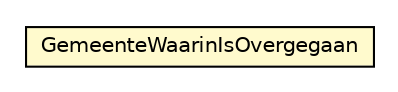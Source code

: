 #!/usr/local/bin/dot
#
# Class diagram 
# Generated by UMLGraph version R5_6-24-gf6e263 (http://www.umlgraph.org/)
#

digraph G {
	edge [fontname="Helvetica",fontsize=10,labelfontname="Helvetica",labelfontsize=10];
	node [fontname="Helvetica",fontsize=10,shape=plaintext];
	nodesep=0.25;
	ranksep=0.5;
	// nl.egem.stuf.sector.bg._0204.GEMTabel.GemeenteWaarinIsOvergegaan
	c57099 [label=<<table title="nl.egem.stuf.sector.bg._0204.GEMTabel.GemeenteWaarinIsOvergegaan" border="0" cellborder="1" cellspacing="0" cellpadding="2" port="p" bgcolor="lemonChiffon" href="./GEMTabel.GemeenteWaarinIsOvergegaan.html">
		<tr><td><table border="0" cellspacing="0" cellpadding="1">
<tr><td align="center" balign="center"> GemeenteWaarinIsOvergegaan </td></tr>
		</table></td></tr>
		</table>>, URL="./GEMTabel.GemeenteWaarinIsOvergegaan.html", fontname="Helvetica", fontcolor="black", fontsize=10.0];
}

